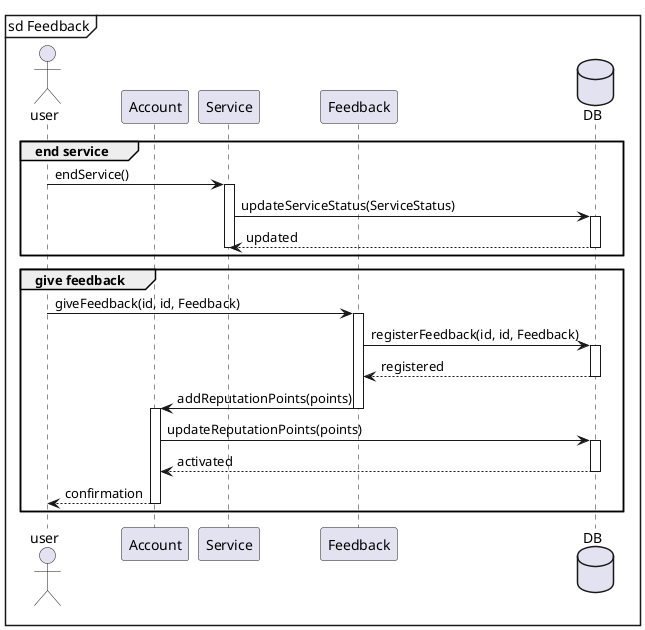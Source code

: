 @startuml
mainframe sd Feedback
actor user
participant Account
participant Service
participant Feedback
database DB

group end service
user -> Service: endService()
activate Service
Service -> DB: updateServiceStatus(ServiceStatus)
activate DB
DB --> Service: updated
deactivate DB
deactivate Service
end

group give feedback
user -> Feedback: giveFeedback(id, id, Feedback)
activate Feedback
Feedback -> DB: registerFeedback(id, id, Feedback)
activate DB
DB --> Feedback: registered
deactivate DB
Feedback -> Account: addReputationPoints(points)
deactivate Feedback
activate Account
Account -> DB: updateReputationPoints(points)
activate DB
DB --> Account: activated
deactivate DB
Account --> user: confirmation
deactivate Account
end
@enduml